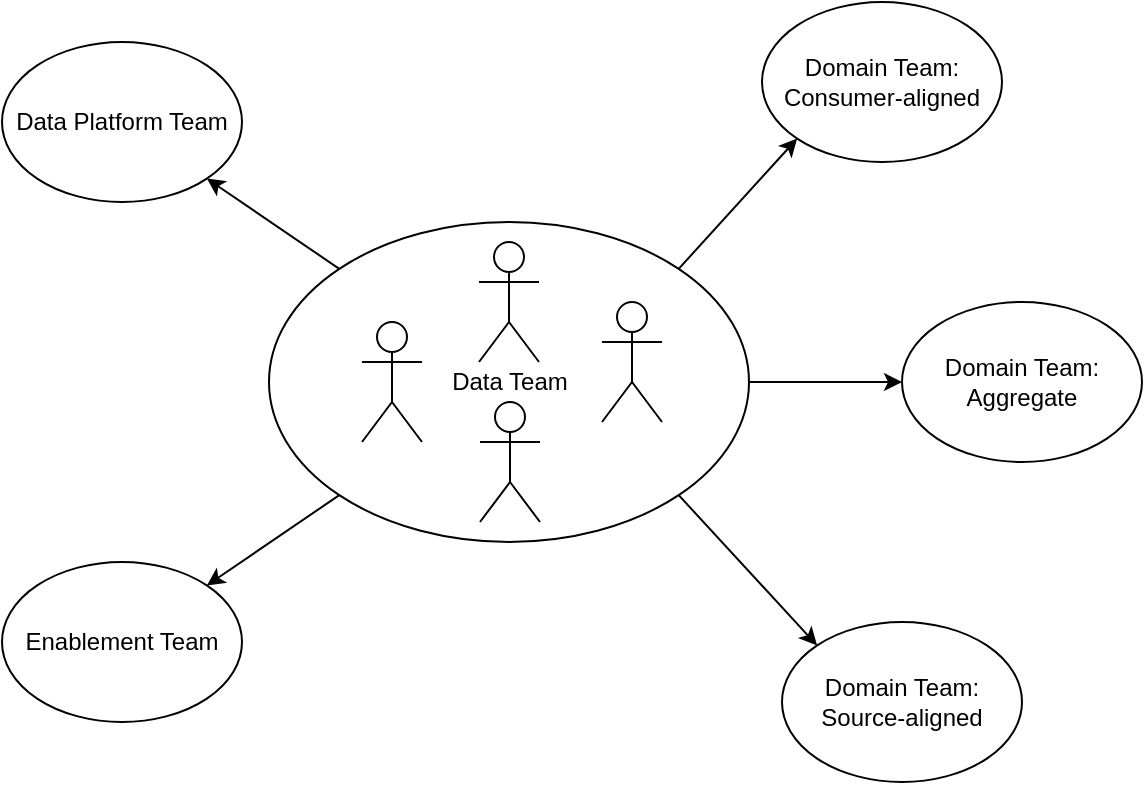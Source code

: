 <mxfile version="15.5.4" type="embed"><diagram id="27UEhvcbevQ5RNf_Fo5W" name="Status Quo"><mxGraphModel dx="984" dy="473" grid="1" gridSize="10" guides="1" tooltips="1" connect="1" arrows="1" fold="1" page="1" pageScale="1" pageWidth="827" pageHeight="1169" math="0" shadow="0"><root><mxCell id="0"/><mxCell id="1" parent="0"/><mxCell id="30" style="rounded=0;orthogonalLoop=1;jettySize=auto;html=1;exitX=1;exitY=0;exitDx=0;exitDy=0;entryX=0;entryY=1;entryDx=0;entryDy=0;" edge="1" parent="1" source="24" target="25"><mxGeometry relative="1" as="geometry"/></mxCell><mxCell id="31" style="edgeStyle=none;rounded=0;orthogonalLoop=1;jettySize=auto;html=1;exitX=1;exitY=0.5;exitDx=0;exitDy=0;entryX=0;entryY=0.5;entryDx=0;entryDy=0;" edge="1" parent="1" source="24" target="26"><mxGeometry relative="1" as="geometry"/></mxCell><mxCell id="33" style="edgeStyle=none;rounded=0;orthogonalLoop=1;jettySize=auto;html=1;exitX=1;exitY=1;exitDx=0;exitDy=0;entryX=0;entryY=0;entryDx=0;entryDy=0;" edge="1" parent="1" source="24" target="27"><mxGeometry relative="1" as="geometry"/></mxCell><mxCell id="34" style="edgeStyle=none;rounded=0;orthogonalLoop=1;jettySize=auto;html=1;exitX=0;exitY=0;exitDx=0;exitDy=0;entryX=1;entryY=1;entryDx=0;entryDy=0;" edge="1" parent="1" source="24" target="28"><mxGeometry relative="1" as="geometry"/></mxCell><mxCell id="35" style="edgeStyle=none;rounded=0;orthogonalLoop=1;jettySize=auto;html=1;exitX=0;exitY=1;exitDx=0;exitDy=0;entryX=1;entryY=0;entryDx=0;entryDy=0;" edge="1" parent="1" source="24" target="29"><mxGeometry relative="1" as="geometry"/></mxCell><mxCell id="24" value="Data Team" style="ellipse;whiteSpace=wrap;html=1;" vertex="1" parent="1"><mxGeometry x="293.5" y="160" width="240" height="160" as="geometry"/></mxCell><mxCell id="25" value="Domain Team:&lt;br&gt;Consumer-aligned" style="ellipse;whiteSpace=wrap;html=1;" vertex="1" parent="1"><mxGeometry x="540" y="50" width="120" height="80" as="geometry"/></mxCell><mxCell id="26" value="Domain Team:&lt;br&gt;Aggregate" style="ellipse;whiteSpace=wrap;html=1;" vertex="1" parent="1"><mxGeometry x="610" y="200" width="120" height="80" as="geometry"/></mxCell><mxCell id="27" value="Domain Team:&lt;br&gt;Source-aligned" style="ellipse;whiteSpace=wrap;html=1;" vertex="1" parent="1"><mxGeometry x="550" y="360" width="120" height="80" as="geometry"/></mxCell><mxCell id="28" value="Data Platform Team" style="ellipse;whiteSpace=wrap;html=1;" vertex="1" parent="1"><mxGeometry x="160" y="70" width="120" height="80" as="geometry"/></mxCell><mxCell id="29" value="Enablement Team" style="ellipse;whiteSpace=wrap;html=1;" vertex="1" parent="1"><mxGeometry x="160" y="330" width="120" height="80" as="geometry"/></mxCell><mxCell id="36" value="" style="shape=umlActor;verticalLabelPosition=bottom;verticalAlign=top;html=1;outlineConnect=0;" vertex="1" parent="1"><mxGeometry x="340" y="210" width="30" height="60" as="geometry"/></mxCell><mxCell id="38" value="" style="shape=umlActor;verticalLabelPosition=bottom;verticalAlign=top;html=1;outlineConnect=0;" vertex="1" parent="1"><mxGeometry x="460" y="200" width="30" height="60" as="geometry"/></mxCell><mxCell id="39" value="" style="shape=umlActor;verticalLabelPosition=bottom;verticalAlign=top;html=1;outlineConnect=0;" vertex="1" parent="1"><mxGeometry x="398.5" y="170" width="30" height="60" as="geometry"/></mxCell><mxCell id="40" value="" style="shape=umlActor;verticalLabelPosition=bottom;verticalAlign=top;html=1;outlineConnect=0;" vertex="1" parent="1"><mxGeometry x="399" y="250" width="30" height="60" as="geometry"/></mxCell></root></mxGraphModel></diagram></mxfile>